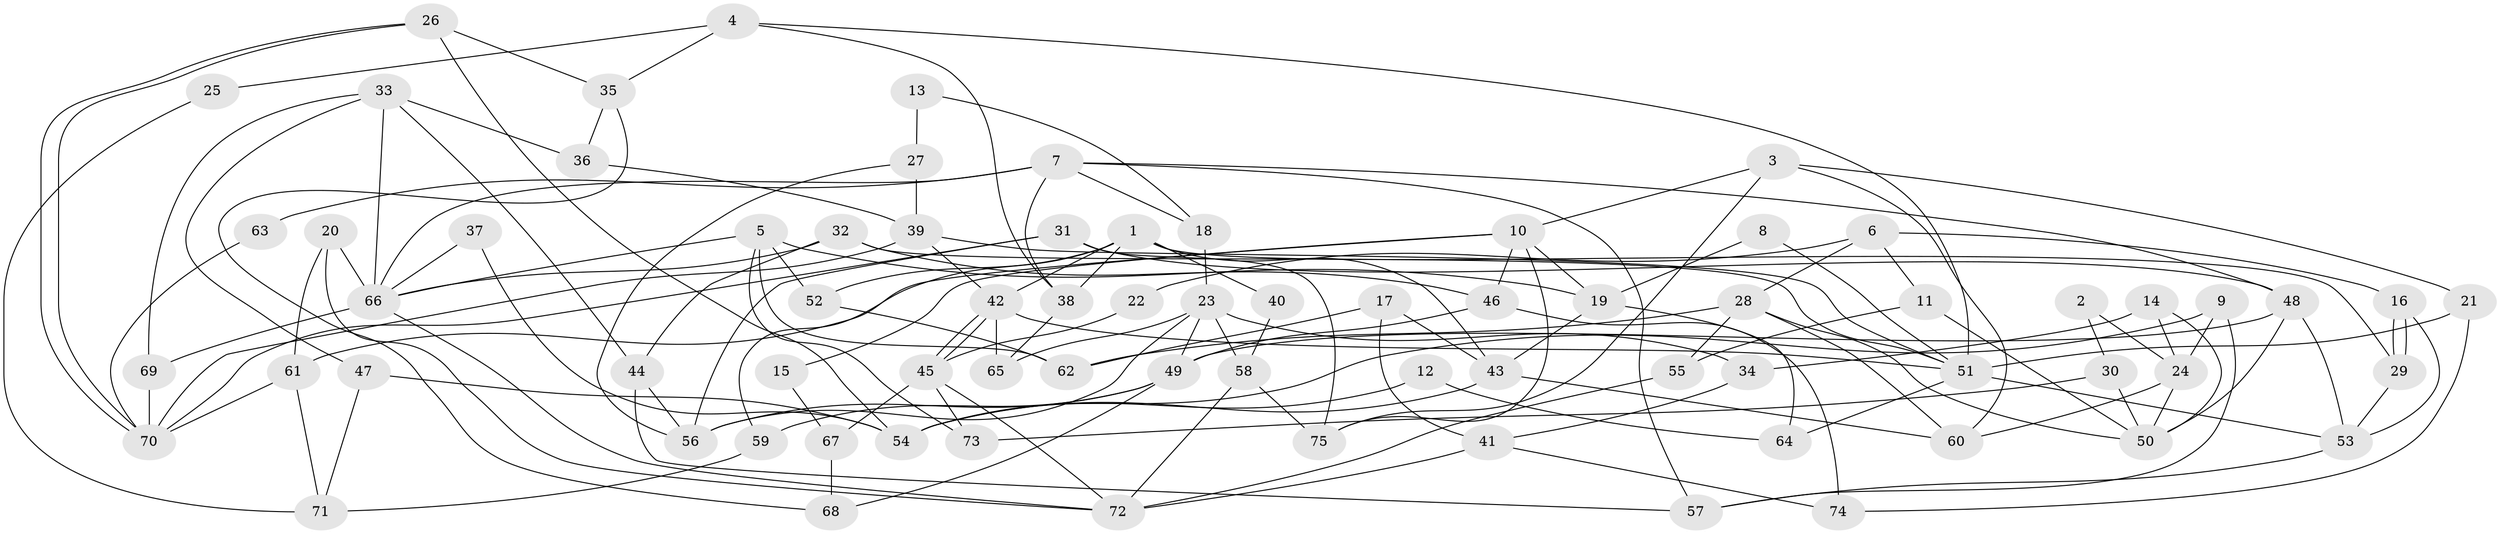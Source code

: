 // coarse degree distribution, {4: 0.3111111111111111, 5: 0.15555555555555556, 2: 0.15555555555555556, 3: 0.17777777777777778, 6: 0.1111111111111111, 7: 0.022222222222222223, 10: 0.022222222222222223, 15: 0.022222222222222223, 9: 0.022222222222222223}
// Generated by graph-tools (version 1.1) at 2025/53/03/04/25 21:53:41]
// undirected, 75 vertices, 150 edges
graph export_dot {
graph [start="1"]
  node [color=gray90,style=filled];
  1;
  2;
  3;
  4;
  5;
  6;
  7;
  8;
  9;
  10;
  11;
  12;
  13;
  14;
  15;
  16;
  17;
  18;
  19;
  20;
  21;
  22;
  23;
  24;
  25;
  26;
  27;
  28;
  29;
  30;
  31;
  32;
  33;
  34;
  35;
  36;
  37;
  38;
  39;
  40;
  41;
  42;
  43;
  44;
  45;
  46;
  47;
  48;
  49;
  50;
  51;
  52;
  53;
  54;
  55;
  56;
  57;
  58;
  59;
  60;
  61;
  62;
  63;
  64;
  65;
  66;
  67;
  68;
  69;
  70;
  71;
  72;
  73;
  74;
  75;
  1 -- 29;
  1 -- 43;
  1 -- 38;
  1 -- 40;
  1 -- 42;
  1 -- 52;
  1 -- 59;
  2 -- 24;
  2 -- 30;
  3 -- 10;
  3 -- 75;
  3 -- 21;
  3 -- 60;
  4 -- 51;
  4 -- 38;
  4 -- 25;
  4 -- 35;
  5 -- 66;
  5 -- 62;
  5 -- 19;
  5 -- 52;
  5 -- 73;
  6 -- 16;
  6 -- 28;
  6 -- 11;
  6 -- 22;
  7 -- 66;
  7 -- 57;
  7 -- 18;
  7 -- 38;
  7 -- 48;
  7 -- 63;
  8 -- 19;
  8 -- 51;
  9 -- 54;
  9 -- 24;
  9 -- 57;
  10 -- 46;
  10 -- 61;
  10 -- 15;
  10 -- 19;
  10 -- 75;
  11 -- 55;
  11 -- 50;
  12 -- 54;
  12 -- 64;
  13 -- 27;
  13 -- 18;
  14 -- 50;
  14 -- 24;
  14 -- 34;
  15 -- 67;
  16 -- 29;
  16 -- 29;
  16 -- 53;
  17 -- 41;
  17 -- 62;
  17 -- 43;
  18 -- 23;
  19 -- 43;
  19 -- 64;
  20 -- 66;
  20 -- 61;
  20 -- 72;
  21 -- 51;
  21 -- 74;
  22 -- 45;
  23 -- 65;
  23 -- 34;
  23 -- 49;
  23 -- 56;
  23 -- 58;
  24 -- 60;
  24 -- 50;
  25 -- 71;
  26 -- 35;
  26 -- 70;
  26 -- 70;
  26 -- 54;
  27 -- 56;
  27 -- 39;
  28 -- 50;
  28 -- 60;
  28 -- 55;
  28 -- 62;
  29 -- 53;
  30 -- 50;
  30 -- 73;
  31 -- 75;
  31 -- 48;
  31 -- 56;
  31 -- 70;
  32 -- 51;
  32 -- 44;
  32 -- 46;
  32 -- 66;
  33 -- 69;
  33 -- 44;
  33 -- 36;
  33 -- 47;
  33 -- 66;
  34 -- 41;
  35 -- 36;
  35 -- 68;
  36 -- 39;
  37 -- 54;
  37 -- 66;
  38 -- 65;
  39 -- 70;
  39 -- 42;
  39 -- 51;
  40 -- 58;
  41 -- 72;
  41 -- 74;
  42 -- 45;
  42 -- 45;
  42 -- 51;
  42 -- 65;
  43 -- 54;
  43 -- 60;
  44 -- 57;
  44 -- 56;
  45 -- 72;
  45 -- 67;
  45 -- 73;
  46 -- 49;
  46 -- 74;
  47 -- 54;
  47 -- 71;
  48 -- 49;
  48 -- 50;
  48 -- 53;
  49 -- 56;
  49 -- 59;
  49 -- 68;
  51 -- 53;
  51 -- 64;
  52 -- 62;
  53 -- 57;
  55 -- 72;
  58 -- 72;
  58 -- 75;
  59 -- 71;
  61 -- 71;
  61 -- 70;
  63 -- 70;
  66 -- 69;
  66 -- 72;
  67 -- 68;
  69 -- 70;
}
